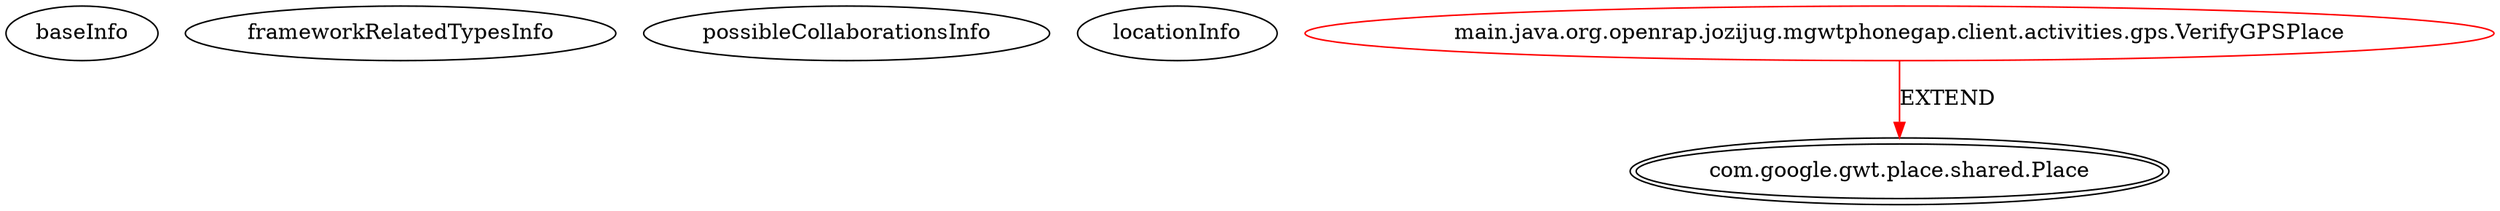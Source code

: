 digraph {
baseInfo[graphId=4397,category="extension_graph",isAnonymous=false,possibleRelation=false]
frameworkRelatedTypesInfo[0="com.google.gwt.place.shared.Place"]
possibleCollaborationsInfo[]
locationInfo[projectName="rjdkolb-jozijug_phonegapdemo",filePath="/rjdkolb-jozijug_phonegapdemo/jozijug_phonegapdemo-master/src/main/java/org/openrap/jozijug/mgwtphonegap/client/activities/gps/VerifyGPSPlace.java",contextSignature="VerifyGPSPlace",graphId="4397"]
0[label="main.java.org.openrap.jozijug.mgwtphonegap.client.activities.gps.VerifyGPSPlace",vertexType="ROOT_CLIENT_CLASS_DECLARATION",isFrameworkType=false,color=red]
1[label="com.google.gwt.place.shared.Place",vertexType="FRAMEWORK_CLASS_TYPE",isFrameworkType=true,peripheries=2]
0->1[label="EXTEND",color=red]
}
